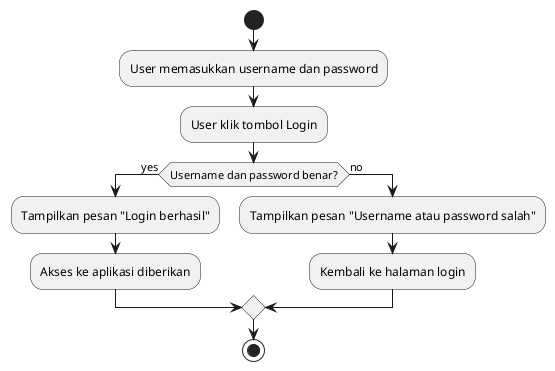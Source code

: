 @startuml jawaban

start

:User memasukkan username dan password;
:User klik tombol Login;

if (Username dan password benar?) then (yes)
  :Tampilkan pesan "Login berhasil";
  :Akses ke aplikasi diberikan;
else (no)
  :Tampilkan pesan "Username atau password salah";
  :Kembali ke halaman login;
endif

stop

@enduml

